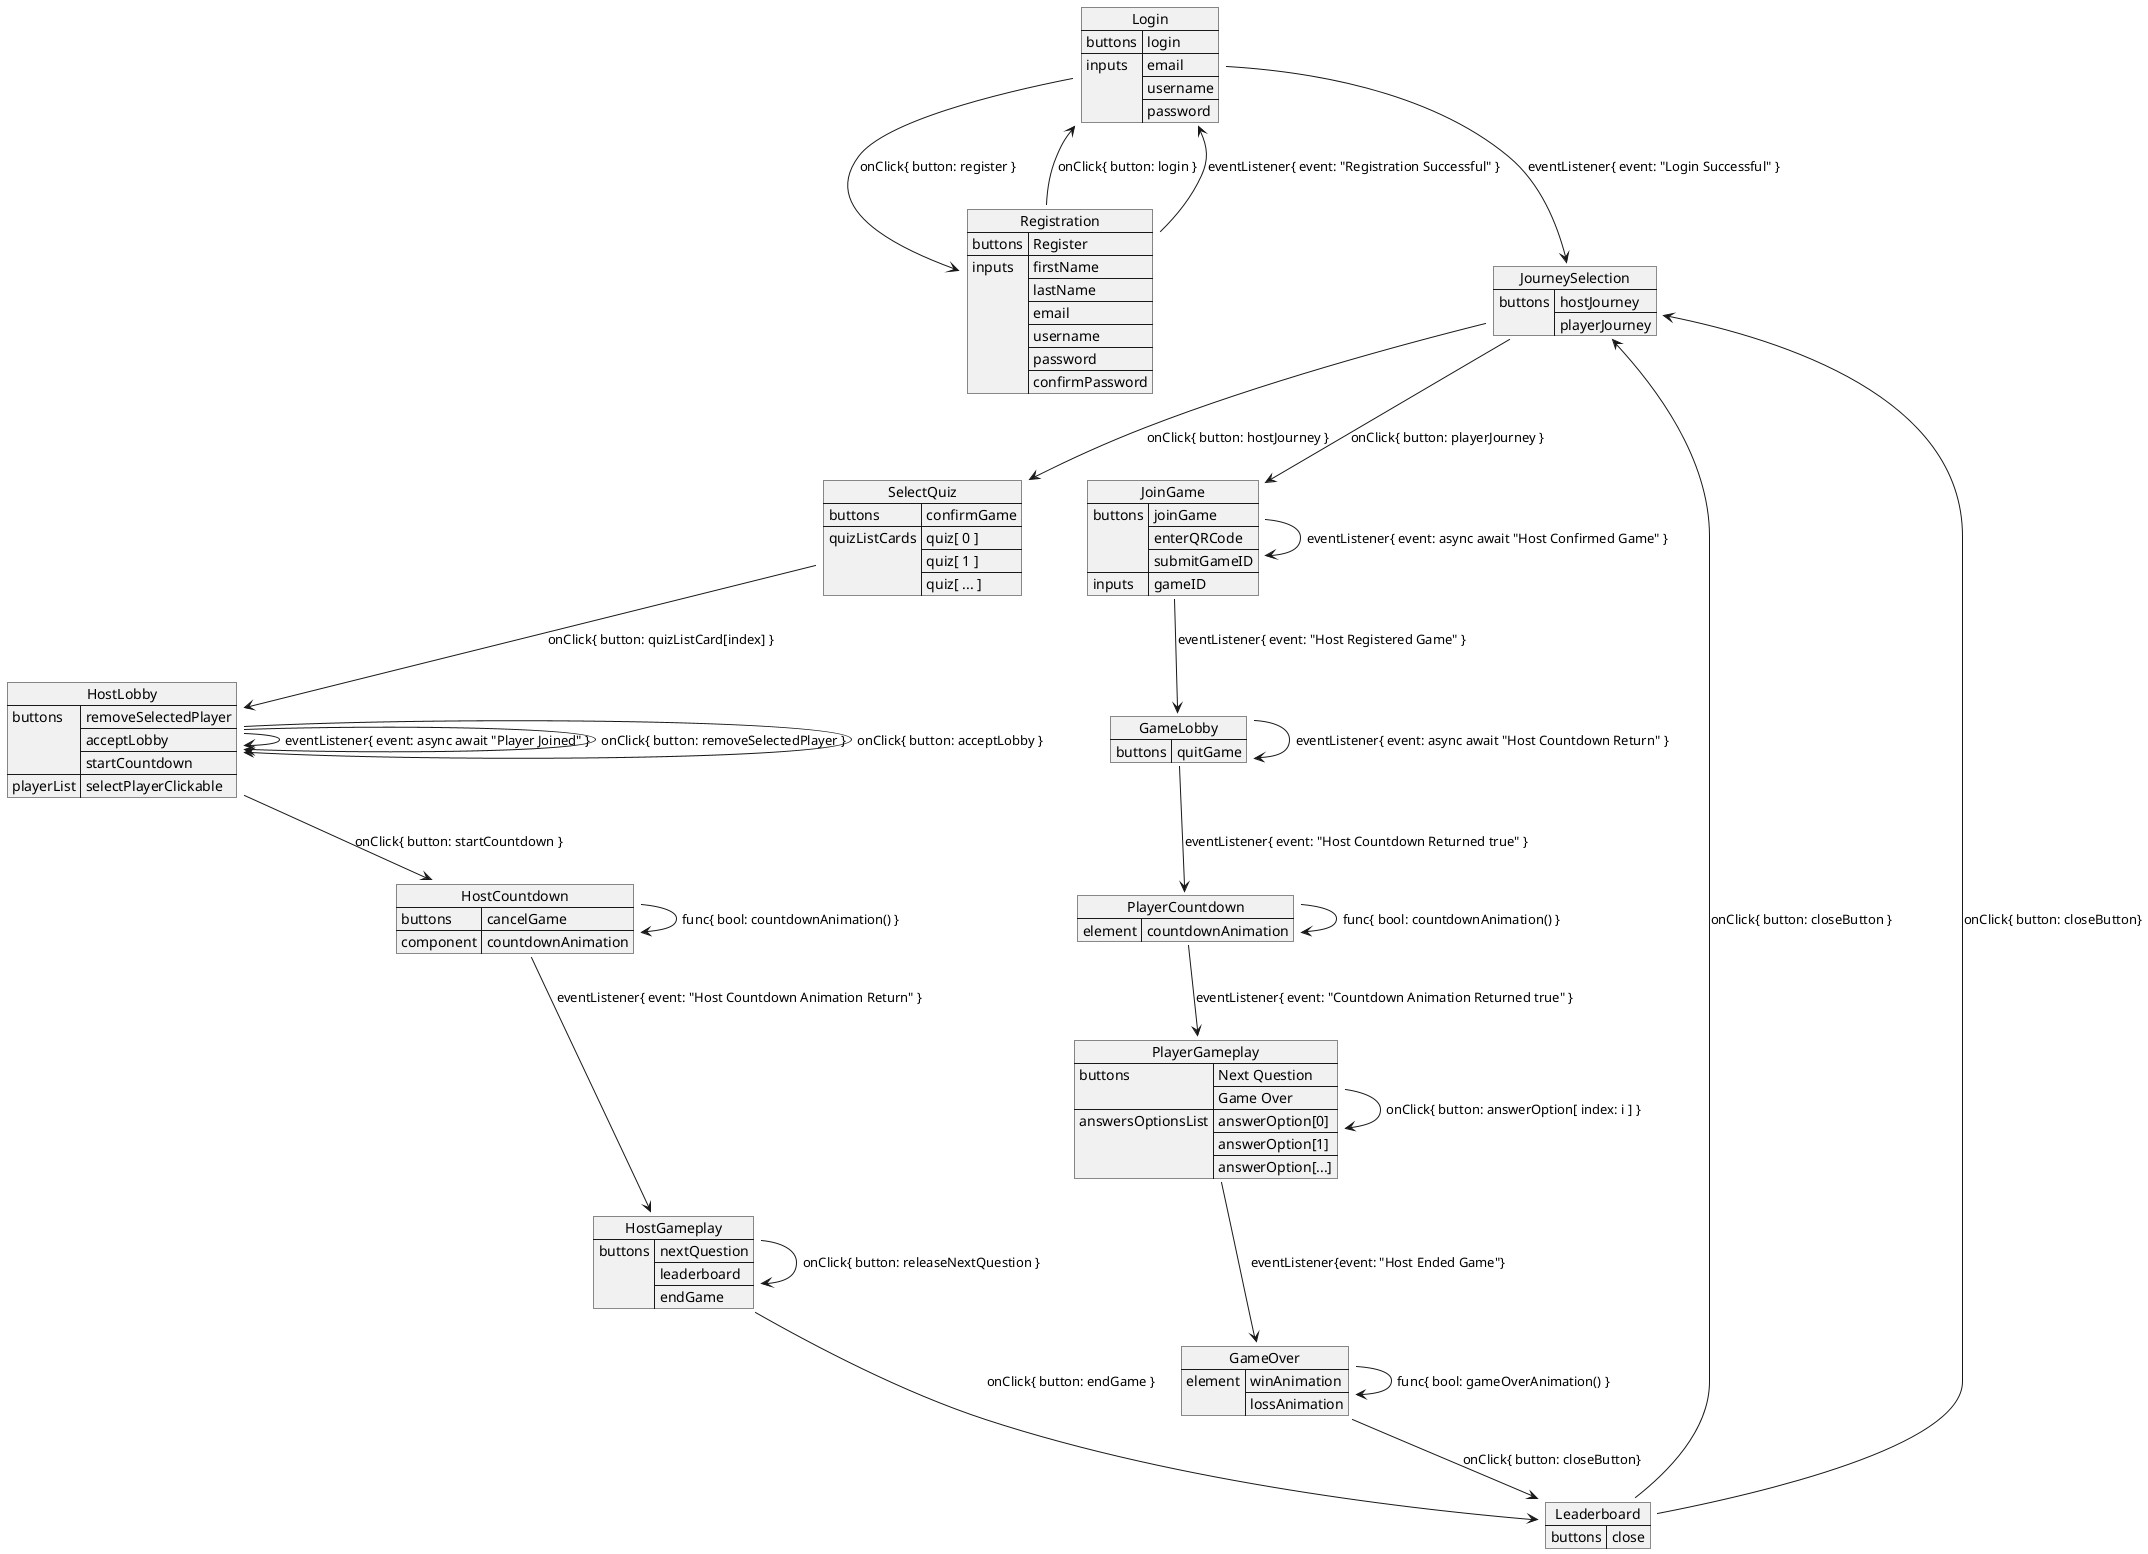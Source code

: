 @startuml 'Page Connections Diagram
allowmixing

json Login {
   "buttons": [
      "login"
    ],
   "inputs": [
      "email",
      "username",
      "password"
    ]
}

json Registration {
   "buttons": [
      "Register"
    ],
   "inputs": [
      "firstName",
      "lastName",
      "email",
      "username",
      "password",
      "confirmPassword"
    ]
}

json JourneySelection {
   "buttons": [
      "hostJourney",
      "playerJourney"
    ]
}

json SelectQuiz {
   "buttons": [
      "confirmGame"
    ],
   "quizListCards": [
      "quiz[ 0 ]",
      "quiz[ 1 ]",
      "quiz[ ... ]"
    ]
}

json HostLobby {
   "buttons": [
      "removeSelectedPlayer",
      "acceptLobby",
      "startCountdown"
    ],
    "playerList" : [
      "selectPlayerClickable"
    ]
}



json HostCountdown {
    "buttons": [
        "cancelGame"
    ],
   "component": [
      "countdownAnimation"
    ]
}

json HostGameplay {
   "buttons": [
      "nextQuestion",
      "leaderboard",
      "endGame"
    ]
}

json JoinGame {
   "buttons": [
      "joinGame",
      "enterQRCode",
      "submitGameID"
    ],
    "inputs": [
      "gameID"
    ]
}

json GameLobby {
   "buttons": [
      "quitGame"
    ]
}

json PlayerCountdown {
    "element": [
        "countdownAnimation"
    ]
}

json PlayerGameplay {
   "buttons": [
      "Next Question",
      "Game Over"
    ],
    "answersOptionsList": [
        "answerOption[0]",
        "answerOption[1]",
        "answerOption[...]"
    ]
}

json GameOver {
   "element": [
      "winAnimation",
      "lossAnimation"
    ]
}

json Leaderboard {
   "buttons": [
      "close"
    ]
}

Login --> Registration : onClick{ button: register }
Login --> JourneySelection : eventListener{ event: "Login Successful" }

Registration --> Login : onClick{ button: login }
Registration --> Login : eventListener{ event: "Registration Successful" }

JourneySelection --> SelectQuiz : onClick{ button: hostJourney }

SelectQuiz --> HostLobby : onClick{ button: quizListCard[index] }

HostLobby --> HostLobby : eventListener{ event: async await "Player Joined" }
HostLobby --> HostLobby : onClick{ button: removeSelectedPlayer }
HostLobby --> HostLobby : onClick{ button: acceptLobby }

HostLobby --> HostCountdown : onClick{ button: startCountdown }

HostCountdown --> HostCountdown : func{ bool: countdownAnimation() }
HostCountdown --> HostGameplay : eventListener{ event: "Host Countdown Animation Return" }

HostGameplay --> HostGameplay : onClick{ button: releaseNextQuestion }
HostGameplay --> Leaderboard : onClick{ button: endGame }

Leaderboard --> JourneySelection : onClick{ button: closeButton }

JourneySelection --> JoinGame : onClick{ button: playerJourney }

JoinGame --> JoinGame : eventListener{ event: async await "Host Confirmed Game" }
JoinGame --> GameLobby : eventListener{ event: "Host Registered Game" }

GameLobby --> GameLobby : eventListener{ event: async await "Host Countdown Return" }

GameLobby --> PlayerCountdown : eventListener{ event: "Host Countdown Returned true" }

PlayerCountdown --> PlayerCountdown : func{ bool: countdownAnimation() }

PlayerCountdown --> PlayerGameplay : eventListener{ event: "Countdown Animation Returned true" }

PlayerGameplay --> PlayerGameplay : onClick{ button: answerOption[ index: i ] }
PlayerGameplay --> GameOver : eventListener{event: "Host Ended Game"}

GameOver --> GameOver : func{ bool: gameOverAnimation() }
GameOver --> Leaderboard : onClick{ button: closeButton}

Leaderboard --> JourneySelection : onClick{ button: closeButton}
@enduml
